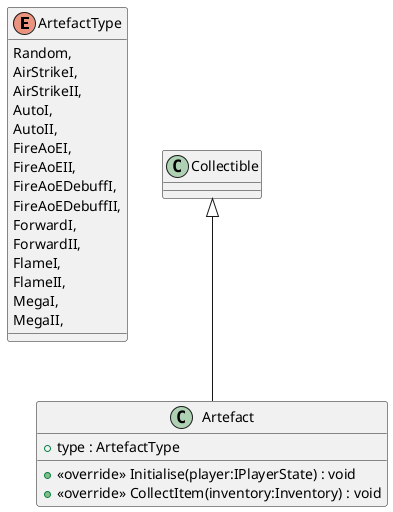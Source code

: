 @startuml
enum ArtefactType {
    Random,
    AirStrikeI,
    AirStrikeII,
    AutoI,
    AutoII,
    FireAoEI,
    FireAoEII,
    FireAoEDebuffI,
    FireAoEDebuffII,
    ForwardI,
    ForwardII,
    FlameI,
    FlameII,
    MegaI,
    MegaII,
}
class Artefact {
    + type : ArtefactType
    + <<override>> Initialise(player:IPlayerState) : void
    + <<override>> CollectItem(inventory:Inventory) : void
}
Collectible <|-- Artefact
@enduml
